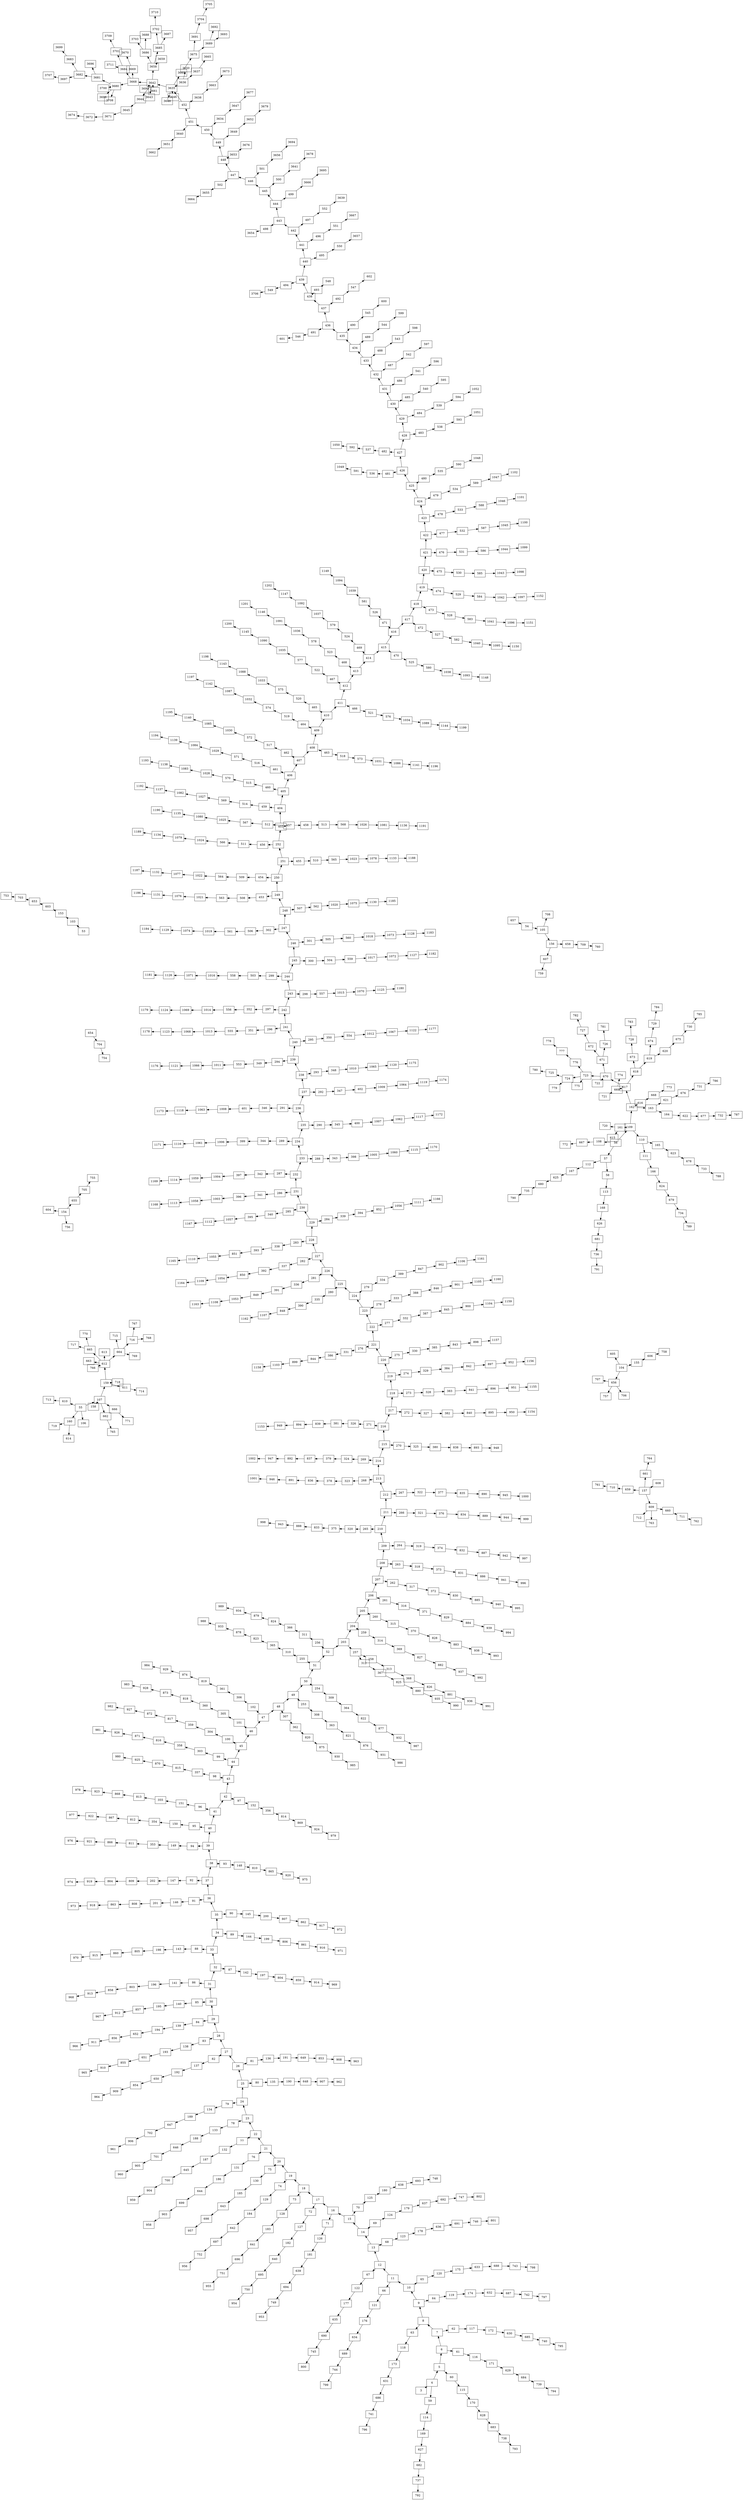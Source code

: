 digraph G {
    node [shape=box];
    graph [layout=neato];
"3" "56" "55" "157" "54" "104" "154" "654" "53""4""3" -> {"4"}
"57" "109" "108""56" -> {"57" "109" "108"}
"160" "107" "610" "106""55" -> { "160" "107" "610" "106"}
"661" "609" "659" "608""157" -> { "661" "609" "659" "608"}
"105" "657""54" -> { "105" "657"}
"155" "656" "605""104" -> { "155" "656" "605"}
"756" "655" "604""154" -> { "756" "655" "604"}
"704""654" -> { "704"}
"103""53" -> { "103"}
"5" "59""4" -> {"5" "59"}
"58" "112""57" -> {"58" "112"}
"110" "162" "161""109" -> {"110" "162" "161"}
"667""108" -> { "667"}
"719" "614""160" -> { "719" "614"}
"666" "159" "662" "158""107" -> { "666" "159" "662" "158"}
"713""610" -> { "713"}
"764""661" -> { "764"}
"712" "763" "660""609" -> { "712" "763" "660"}
"710""659" -> { "710"}
"156" "708""105" -> { "156" "708"}
"606""155" -> { "606"}
"707" "757" "706""656" -> { "707" "757" "706"}
"705""655" -> { "705"}
"754""704" -> { "754"}
"153""103" -> { "153"}
"6" "60""5" -> {"6" "60"}
"114""59" -> { "114"}
"113""58" -> { "113"}
"167""112" -> { "167"}
"111" "165""110" -> {"111" "165"}
"163" "617" "616""162" -> {"163" "617" "616"}
"720" "615""161" -> { "720" "615"}
"772""667" -> { "772"}
"771""666" -> { "771"}
"718" "612" "611""159" -> { "718" "612" "611"}
"765""662" -> { "765"}
"711""660" -> { "711"}
"761""710" -> { "761"}
"658" "607""156" -> { "658" "607"}
"758""606" -> { "758"}
"755""705" -> { "755"}
"603""153" -> { "603"}
"7" "61""6" -> {"7" "61"}
"115""60" -> { "115"}
"169""114" -> { "169"}
"168""113" -> { "168"}
"625""167" -> { "625"}
"166""111" -> { "166"}
"623""165" -> { "623"}
"164" "621""163" -> {"164" "621"}
"618" "670" "669""617" -> {"618" "670" "669"}
"668""616" -> { "668"}
"613" "665" "664" "766" "663""612" -> {"613" "665" "664" "766" "663"}
"714""611" -> { "714"}
"762""711" -> { "762"}
"709""658" -> { "709"}
"759""607" -> { "759"}
"653""603" -> { "653"}
"8" "62""7" -> {"8" "62"}
"116""61" -> { "116"}
"170""115" -> { "170"}
"627""169" -> { "627"}
"626""168" -> { "626"}
"680""625" -> { "680"}
"624""166" -> { "624"}
"678""623" -> { "678"}
"622""164" -> { "622"}
"676""621" -> { "676"}
"619" "673""618" -> {"619" "673"}
"671" "723" "722""670" -> {"671" "723" "722"}
"774" "721""669" -> { "774" "721"}
"773""668" -> { "773"}
"770" "717""665" -> { "770" "717"}
"769" "716" "715""664" -> { "769" "716" "715"}
"760""709" -> { "760"}
"703""653" -> { "703"}
"9" "63""8" -> {"9" "63"}
"117""62" -> { "117"}
"171""116" -> { "171"}
"628""170" -> { "628"}
"682""627" -> { "682"}
"681""626" -> { "681"}
"735""680" -> { "735"}
"679""624" -> { "679"}
"733""678" -> { "733"}
"677""622" -> { "677"}
"731""676" -> { "731"}
"620" "674""619" -> {"620" "674"}
"728""673" -> { "728"}
"672" "726""671" -> {"672" "726"}
"724" "776" "775""723" -> {"724" "776" "775"}
"768" "767""716" -> { "768" "767"}
"753""703" -> { "753"}
"10" "64""9" -> {"10" "64"}
"118""63" -> { "118"}
"172""117" -> { "172"}
"629""171" -> { "629"}
"683""628" -> { "683"}
"737""682" -> { "737"}
"736""681" -> { "736"}
"790""735" -> { "790"}
"734""679" -> { "734"}
"788""733" -> { "788"}
"732""677" -> { "732"}
"786""731" -> { "786"}
"675""620" -> { "675"}
"729""674" -> { "729"}
"783""728" -> { "783"}
"727""672" -> { "727"}
"781""726" -> { "781"}
"725" "779""724" -> {"725" "779"}
"777""776" -> {"777"}
"11" "65""10" -> {"11" "65"}
"119""64" -> { "119"}
"173""118" -> { "173"}
"630""172" -> { "630"}
"684""629" -> { "684"}
"738""683" -> { "738"}
"792""737" -> { "792"}
"791""736" -> { "791"}
"789""734" -> { "789"}
"787""732" -> { "787"}
"730""675" -> { "730"}
"784""729" -> { "784"}
"782""727" -> { "782"}
"780""725" -> { "780"}
"778""777" -> {"778"}
"12" "66""11" -> {"12" "66"}
"120""65" -> { "120"}
"174""119" -> { "174"}
"631""173" -> { "631"}
"685""630" -> { "685"}
"739""684" -> { "739"}
"793""738" -> { "793"}
"785""730" -> { "785"}
"13" "67""12" -> {"13" "67"}
"121""66" -> { "121"}
"175""120" -> { "175"}
"632""174" -> { "632"}
"686""631" -> { "686"}
"740""685" -> { "740"}
"794""739" -> { "794"}
"14" "68""13" -> {"14" "68"}
"122""67" -> { "122"}
"176""121" -> { "176"}
"633""175" -> { "633"}
"687""632" -> { "687"}
"741""686" -> { "741"}
"795""740" -> { "795"}
"15" "69""14" -> {"15" "69"}
"123""68" -> { "123"}
"177""122" -> { "177"}
"634""176" -> { "634"}
"688""633" -> { "688"}
"742""687" -> { "742"}
"796""741" -> { "796"}
"16" "70""15" -> {"16" "70"}
"124""69" -> { "124"}
"178""123" -> { "178"}
"635""177" -> { "635"}
"689""634" -> { "689"}
"743""688" -> { "743"}
"797""742" -> { "797"}
"17" "71""16" -> {"17" "71"}
"125""70" -> { "125"}
"179""124" -> { "179"}
"636""178" -> { "636"}
"690""635" -> { "690"}
"744""689" -> { "744"}
"798""743" -> { "798"}
"18" "72""17" -> {"18" "72"}
"126""71" -> { "126"}
"180""125" -> { "180"}
"637""179" -> { "637"}
"691""636" -> { "691"}
"745""690" -> { "745"}
"799""744" -> { "799"}
"19" "73""18" -> {"19" "73"}
"127""72" -> { "127"}
"181""126" -> { "181"}
"638""180" -> { "638"}
"692""637" -> { "692"}
"746""691" -> { "746"}
"800""745" -> { "800"}
"20" "74""19" -> {"20" "74"}
"128""73" -> { "128"}
"182""127" -> { "182"}
"639""181" -> { "639"}
"693""638" -> { "693"}
"747""692" -> { "747"}
"801""746" -> { "801"}
"21" "75""20" -> {"21" "75"}
"129""74" -> { "129"}
"183""128" -> { "183"}
"640""182" -> { "640"}
"694""639" -> { "694"}
"748""693" -> { "748"}
"802""747" -> { "802"}
"22" "76""21" -> {"22" "76"}
"130""75" -> { "130"}
"184""129" -> { "184"}
"641""183" -> { "641"}
"695""640" -> { "695"}
"749""694" -> { "749"}
"23" "77""22" -> {"23" "77"}
"131""76" -> { "131"}
"185""130" -> { "185"}
"642""184" -> { "642"}
"696""641" -> { "696"}
"750""695" -> { "750"}
"953""749" -> { "953"}
"24" "78""23" -> {"24" "78"}
"132""77" -> { "132"}
"186""131" -> { "186"}
"643""185" -> { "643"}
"697""642" -> { "697"}
"751""696" -> { "751"}
"954""750" -> { "954"}
"25" "79""24" -> {"25" "79"}
"133""78" -> { "133"}
"187""132" -> { "187"}
"644""186" -> { "644"}
"698""643" -> { "698"}
"752""697" -> { "752"}
"955""751" -> { "955"}
"26" "80""25" -> {"26" "80"}
"134""79" -> { "134"}
"188""133" -> { "188"}
"645""187" -> { "645"}
"699""644" -> { "699"}
"957""698" -> { "957"}
"956""752" -> { "956"}
"27" "81""26" -> {"27" "81"}
"135""80" -> { "135"}
"189""134" -> { "189"}
"646""188" -> { "646"}
"700""645" -> { "700"}
"903""699" -> { "903"}
"28" "82""27" -> {"28" "82"}
"136""81" -> { "136"}
"190""135" -> { "190"}
"647""189" -> { "647"}
"701""646" -> { "701"}
"904""700" -> { "904"}
"958""903" -> { "958"}
"29" "83""28" -> {"29" "83"}
"137""82" -> { "137"}
"191""136" -> { "191"}
"648""190" -> { "648"}
"702""647" -> { "702"}
"905""701" -> { "905"}
"959""904" -> { "959"}
"30" "84""29" -> {"30" "84"}
"138""83" -> { "138"}
"192""137" -> { "192"}
"649""191" -> { "649"}
"907""648" -> { "907"}
"906""702" -> { "906"}
"960""905" -> { "960"}
"31" "85""30" -> {"31" "85"}
"139""84" -> { "139"}
"193""138" -> { "193"}
"650""192" -> { "650"}
"853""649" -> { "853"}
"962""907" -> { "962"}
"961""906" -> { "961"}
"32" "86""31" -> {"32" "86"}
"140""85" -> { "140"}
"194""139" -> { "194"}
"651""193" -> { "651"}
"854""650" -> { "854"}
"908""853" -> { "908"}
"33" "87""32" -> {"33" "87"}
"141""86" -> { "141"}
"195""140" -> { "195"}
"652""194" -> { "652"}
"855""651" -> { "855"}
"909""854" -> { "909"}
"963""908" -> { "963"}
"34" "88""33" -> {"34" "88"}
"142""87" -> { "142"}
"196""141" -> { "196"}
"857""195" -> { "857"}
"856""652" -> { "856"}
"910""855" -> { "910"}
"964""909" -> { "964"}
"35" "89""34" -> {"35" "89"}
"143""88" -> { "143"}
"197""142" -> { "197"}
"803""196" -> { "803"}
"912""857" -> { "912"}
"911""856" -> { "911"}
"965""910" -> { "965"}
"36" "90""35" -> {"36" "90"}
"144""89" -> { "144"}
"198""143" -> { "198"}
"804""197" -> { "804"}
"858""803" -> { "858"}
"967""912" -> { "967"}
"966""911" -> { "966"}
"37" "91""36" -> {"37" "91"}
"145""90" -> { "145"}
"199""144" -> { "199"}
"805""198" -> { "805"}
"859""804" -> { "859"}
"913""858" -> { "913"}
"38" "92""37" -> {"38" "92"}
"146""91" -> { "146"}
"200""145" -> { "200"}
"806""199" -> { "806"}
"860""805" -> { "860"}
"914""859" -> { "914"}
"968""913" -> { "968"}
"39" "93""38" -> {"39" "93"}
"147""92" -> { "147"}
"201""146" -> { "201"}
"807""200" -> { "807"}
"861""806" -> { "861"}
"915""860" -> { "915"}
"969""914" -> { "969"}
"40" "94""39" -> {"40" "94"}
"148""93" -> { "148"}
"202""147" -> { "202"}
"808""201" -> { "808"}
"862""807" -> { "862"}
"916""861" -> { "916"}
"970""915" -> { "970"}
"41" "95""40" -> {"41" "95"}
"149""94" -> { "149"}
"810""148" -> { "810"}
"809""202" -> { "809"}
"863""808" -> { "863"}
"917""862" -> { "917"}
"971""916" -> { "971"}
"42" "96""41" -> {"42" "96"}
"150""95" -> { "150"}
"353""149" -> { "353"}
"865""810" -> { "865"}
"864""809" -> { "864"}
"918""863" -> { "918"}
"972""917" -> { "972"}
"43" "97""42" -> {"43" "97"}
"151""96" -> { "151"}
"354""150" -> { "354"}
"811""353" -> { "811"}
"920""865" -> { "920"}
"919""864" -> { "919"}
"973""918" -> { "973"}
"44" "98""43" -> {"44" "98"}
"152""97" -> { "152"}
"355""151" -> { "355"}
"812""354" -> { "812"}
"866""811" -> { "866"}
"975""920" -> { "975"}
"974""919" -> { "974"}
"45" "99""44" -> {"45" "99"}
"357""98" -> { "357"}
"356""152" -> { "356"}
"813""355" -> { "813"}
"867""812" -> { "867"}
"921""866" -> { "921"}
"46" "100""45" -> {"46" "100"}
"303""99" -> { "303"}
"815""357" -> { "815"}
"814""356" -> { "814"}
"868""813" -> { "868"}
"922""867" -> { "922"}
"976""921" -> { "976"}
"47" "101""46" -> {"47" "101"}
"304""100" -> { "304"}
"358""303" -> { "358"}
"870""815" -> { "870"}
"869""814" -> { "869"}
"923""868" -> { "923"}
"977""922" -> { "977"}
"48" "102""47" -> {"48" "102"}
"305""101" -> { "305"}
"359""304" -> { "359"}
"816""358" -> { "816"}
"925""870" -> { "925"}
"924""869" -> { "924"}
"978""923" -> { "978"}
"49" "307""48" -> {"49" "307"}
"306""102" -> { "306"}
"360""305" -> { "360"}
"817""359" -> { "817"}
"871""816" -> { "871"}
"980""925" -> { "980"}
"979""924" -> { "979"}
"50" "253""49" -> {"50" "253"}
"362""307" -> { "362"}
"361""306" -> { "361"}
"818""360" -> { "818"}
"872""817" -> { "872"}
"926""871" -> { "926"}
"51" "254""50" -> {"51" "254"}
"308""253" -> { "308"}
"820""362" -> { "820"}
"819""361" -> { "819"}
"873""818" -> { "873"}
"927""872" -> { "927"}
"981""926" -> { "981"}
"52" "255""51" -> {"52" "255"}
"309""254" -> { "309"}
"363""308" -> { "363"}
"875""820" -> { "875"}
"874""819" -> { "874"}
"928""873" -> { "928"}
"982""927" -> { "982"}
"203" "256""52" -> {"203" "256"}
"310""255" -> { "310"}
"364""309" -> { "364"}
"821""363" -> { "821"}
"930""875" -> { "930"}
"929""874" -> { "929"}
"983""928" -> { "983"}
"204" "257""203" -> {"204" "257"}
"311""256" -> { "311"}
"365""310" -> { "365"}
"822""364" -> { "822"}
"876""821" -> { "876"}
"985""930" -> { "985"}
"984""929" -> { "984"}
"205" "259""204" -> {"205" "259"}
"258" "312""257" -> {"258" "312"}
"366""311" -> { "366"}
"823""365" -> { "823"}
"877""822" -> { "877"}
"931""876" -> { "931"}
"206" "260""205" -> {"206" "260"}
"314""259" -> { "314"}
"313""258" -> { "313"}
"367""312" -> { "367"}
"824""366" -> { "824"}
"878""823" -> { "878"}
"932""877" -> { "932"}
"986""931" -> { "986"}
"207" "261""206" -> {"207" "261"}
"315""260" -> { "315"}
"369""314" -> { "369"}
"368""313" -> { "368"}
"825""367" -> { "825"}
"879""824" -> { "879"}
"933""878" -> { "933"}
"987""932" -> { "987"}
"208" "262""207" -> {"208" "262"}
"316""261" -> { "316"}
"370""315" -> { "370"}
"827""369" -> { "827"}
"826""368" -> { "826"}
"880""825" -> { "880"}
"934""879" -> { "934"}
"988""933" -> { "988"}
"209" "263""208" -> {"209" "263"}
"317""262" -> { "317"}
"371""316" -> { "371"}
"828""370" -> { "828"}
"882""827" -> { "882"}
"881""826" -> { "881"}
"935""880" -> { "935"}
"989""934" -> { "989"}
"210" "264""209" -> {"210" "264"}
"318""263" -> { "318"}
"372""317" -> { "372"}
"829""371" -> { "829"}
"883""828" -> { "883"}
"937""882" -> { "937"}
"936""881" -> { "936"}
"990""935" -> { "990"}
"211" "265""210" -> {"211" "265"}
"319""264" -> { "319"}
"373""318" -> { "373"}
"830""372" -> { "830"}
"884""829" -> { "884"}
"938""883" -> { "938"}
"992""937" -> { "992"}
"991""936" -> { "991"}
"212" "266""211" -> {"212" "266"}
"320""265" -> { "320"}
"374""319" -> { "374"}
"831""373" -> { "831"}
"885""830" -> { "885"}
"939""884" -> { "939"}
"993""938" -> { "993"}
"213" "267""212" -> {"213" "267"}
"321""266" -> { "321"}
"375""320" -> { "375"}
"832""374" -> { "832"}
"886""831" -> { "886"}
"940""885" -> { "940"}
"994""939" -> { "994"}
"214" "268""213" -> {"214" "268"}
"322""267" -> { "322"}
"376""321" -> { "376"}
"833""375" -> { "833"}
"887""832" -> { "887"}
"941""886" -> { "941"}
"995""940" -> { "995"}
"215" "269""214" -> {"215" "269"}
"323""268" -> { "323"}
"377""322" -> { "377"}
"834""376" -> { "834"}
"888""833" -> { "888"}
"942""887" -> { "942"}
"996""941" -> { "996"}
"216" "270""215" -> {"216" "270"}
"324""269" -> { "324"}
"378""323" -> { "378"}
"835""377" -> { "835"}
"889""834" -> { "889"}
"943""888" -> { "943"}
"997""942" -> { "997"}
"217" "271""216" -> {"217" "271"}
"325""270" -> { "325"}
"379""324" -> { "379"}
"836""378" -> { "836"}
"890""835" -> { "890"}
"944""889" -> { "944"}
"998""943" -> { "998"}
"218" "272""217" -> {"218" "272"}
"326""271" -> { "326"}
"380""325" -> { "380"}
"837""379" -> { "837"}
"891""836" -> { "891"}
"945""890" -> { "945"}
"999""944" -> { "999"}
"219" "273""218" -> {"219" "273"}
"327""272" -> { "327"}
"381""326" -> { "381"}
"838""380" -> { "838"}
"892""837" -> { "892"}
"946""891" -> { "946"}
"1000""945" -> { "1000"}
"220" "274""219" -> {"220" "274"}
"328""273" -> { "328"}
"382""327" -> { "382"}
"839""381" -> { "839"}
"893""838" -> { "893"}
"947""892" -> { "947"}
"1001""946" -> { "1001"}
"221" "275""220" -> {"221" "275"}
"329""274" -> { "329"}
"383""328" -> { "383"}
"840""382" -> { "840"}
"894""839" -> { "894"}
"948""893" -> { "948"}
"1002""947" -> { "1002"}
"222" "276""221" -> {"222" "276"}
"330""275" -> { "330"}
"384""329" -> { "384"}
"841""383" -> { "841"}
"895""840" -> { "895"}
"949""894" -> { "949"}
"223" "277""222" -> {"223" "277"}
"331""276" -> { "331"}
"385""330" -> { "385"}
"842""384" -> { "842"}
"896""841" -> { "896"}
"950""895" -> { "950"}
"1153""949" -> { "1153"}
"224" "278""223" -> {"224" "278"}
"332""277" -> { "332"}
"386""331" -> { "386"}
"843""385" -> { "843"}
"897""842" -> { "897"}
"951""896" -> { "951"}
"1154""950" -> { "1154"}
"225" "279""224" -> {"225" "279"}
"333""278" -> { "333"}
"387""332" -> { "387"}
"844""386" -> { "844"}
"898""843" -> { "898"}
"952""897" -> { "952"}
"1155""951" -> { "1155"}
"226" "280""225" -> {"226" "280"}
"334""279" -> { "334"}
"388""333" -> { "388"}
"845""387" -> { "845"}
"899""844" -> { "899"}
"1157""898" -> { "1157"}
"1156""952" -> { "1156"}
"227" "281""226" -> {"227" "281"}
"335""280" -> { "335"}
"389""334" -> { "389"}
"846""388" -> { "846"}
"900""845" -> { "900"}
"1103""899" -> { "1103"}
"228" "282""227" -> {"228" "282"}
"336""281" -> { "336"}
"390""335" -> { "390"}
"847""389" -> { "847"}
"901""846" -> { "901"}
"1104""900" -> { "1104"}
"1158""1103" -> { "1158"}
"229" "283""228" -> {"229" "283"}
"337""282" -> { "337"}
"391""336" -> { "391"}
"848""390" -> { "848"}
"902""847" -> { "902"}
"1105""901" -> { "1105"}
"1159""1104" -> { "1159"}
"230" "284""229" -> {"230" "284"}
"338""283" -> { "338"}
"392""337" -> { "392"}
"849""391" -> { "849"}
"1107""848" -> { "1107"}
"1106""902" -> { "1106"}
"1160""1105" -> { "1160"}
"231" "285""230" -> {"231" "285"}
"339""284" -> { "339"}
"393""338" -> { "393"}
"850""392" -> { "850"}
"1053""849" -> { "1053"}
"1162""1107" -> { "1162"}
"1161""1106" -> { "1161"}
"232" "286""231" -> {"232" "286"}
"340""285" -> { "340"}
"394""339" -> { "394"}
"851""393" -> { "851"}
"1054""850" -> { "1054"}
"1108""1053" -> { "1108"}
"233" "287""232" -> {"233" "287"}
"341""286" -> { "341"}
"395""340" -> { "395"}
"852""394" -> { "852"}
"1055""851" -> { "1055"}
"1109""1054" -> { "1109"}
"1163""1108" -> { "1163"}
"234" "288""233" -> {"234" "288"}
"342""287" -> { "342"}
"396""341" -> { "396"}
"1057""395" -> { "1057"}
"1056""852" -> { "1056"}
"1110""1055" -> { "1110"}
"1164""1109" -> { "1164"}
"235" "289""234" -> {"235" "289"}
"343""288" -> { "343"}
"397""342" -> { "397"}
"1003""396" -> { "1003"}
"1112""1057" -> { "1112"}
"1111""1056" -> { "1111"}
"1165""1110" -> { "1165"}
"236" "290""235" -> {"236" "290"}
"344""289" -> { "344"}
"398""343" -> { "398"}
"1004""397" -> { "1004"}
"1058""1003" -> { "1058"}
"1167""1112" -> { "1167"}
"1166""1111" -> { "1166"}
"237" "291""236" -> {"237" "291"}
"345""290" -> { "345"}
"399""344" -> { "399"}
"1005""398" -> { "1005"}
"1059""1004" -> { "1059"}
"1113""1058" -> { "1113"}
"238" "292""237" -> {"238" "292"}
"346""291" -> { "346"}
"400""345" -> { "400"}
"1006""399" -> { "1006"}
"1060""1005" -> { "1060"}
"1114""1059" -> { "1114"}
"1168""1113" -> { "1168"}
"239" "293""238" -> {"239" "293"}
"347""292" -> { "347"}
"401""346" -> { "401"}
"1007""400" -> { "1007"}
"1061""1006" -> { "1061"}
"1115""1060" -> { "1115"}
"1169""1114" -> { "1169"}
"240" "294""239" -> {"240" "294"}
"348""293" -> { "348"}
"402""347" -> { "402"}
"1008""401" -> { "1008"}
"1062""1007" -> { "1062"}
"1116""1061" -> { "1116"}
"1170""1115" -> { "1170"}
"241" "295""240" -> {"241" "295"}
"349""294" -> { "349"}
"1010""348" -> { "1010"}
"1009""402" -> { "1009"}
"1063""1008" -> { "1063"}
"1117""1062" -> { "1117"}
"1171""1116" -> { "1171"}
"242" "296""241" -> {"242" "296"}
"350""295" -> { "350"}
"553""349" -> { "553"}
"1065""1010" -> { "1065"}
"1064""1009" -> { "1064"}
"1118""1063" -> { "1118"}
"1172""1117" -> { "1172"}
"243" "297""242" -> {"243" "297"}
"351""296" -> { "351"}
"554""350" -> { "554"}
"1011""553" -> { "1011"}
"1120""1065" -> { "1120"}
"1119""1064" -> { "1119"}
"1173""1118" -> { "1173"}
"244" "298""243" -> {"244" "298"}
"352""297" -> { "352"}
"555""351" -> { "555"}
"1012""554" -> { "1012"}
"1066""1011" -> { "1066"}
"1175""1120" -> { "1175"}
"1174""1119" -> { "1174"}
"245" "299""244" -> {"245" "299"}
"557""298" -> { "557"}
"556""352" -> { "556"}
"1013""555" -> { "1013"}
"1067""1012" -> { "1067"}
"1121""1066" -> { "1121"}
"246" "300""245" -> {"246" "300"}
"503""299" -> { "503"}
"1015""557" -> { "1015"}
"1014""556" -> { "1014"}
"1068""1013" -> { "1068"}
"1122""1067" -> { "1122"}
"1176""1121" -> { "1176"}
"247" "301""246" -> {"247" "301"}
"504""300" -> { "504"}
"558""503" -> { "558"}
"1070""1015" -> { "1070"}
"1069""1014" -> { "1069"}
"1123""1068" -> { "1123"}
"1177""1122" -> { "1177"}
"248" "302""247" -> {"248" "302"}
"505""301" -> { "505"}
"559""504" -> { "559"}
"1016""558" -> { "1016"}
"1125""1070" -> { "1125"}
"1124""1069" -> { "1124"}
"1178""1123" -> { "1178"}
"249" "507""248" -> {"249" "507"}
"506""302" -> { "506"}
"560""505" -> { "560"}
"1017""559" -> { "1017"}
"1071""1016" -> { "1071"}
"1180""1125" -> { "1180"}
"1179""1124" -> { "1179"}
"250" "453""249" -> {"250" "453"}
"562""507" -> { "562"}
"561""506" -> { "561"}
"1018""560" -> { "1018"}
"1072""1017" -> { "1072"}
"1126""1071" -> { "1126"}
"251" "454""250" -> {"251" "454"}
"508""453" -> { "508"}
"1020""562" -> { "1020"}
"1019""561" -> { "1019"}
"1073""1018" -> { "1073"}
"1127""1072" -> { "1127"}
"1181""1126" -> { "1181"}
"252" "455""251" -> {"252" "455"}
"509""454" -> { "509"}
"563""508" -> { "563"}
"1075""1020" -> { "1075"}
"1074""1019" -> { "1074"}
"1128""1073" -> { "1128"}
"1182""1127" -> { "1182"}
"403" "456""252" -> {"403" "456"}
"510""455" -> { "510"}
"564""509" -> { "564"}
"1021""563" -> { "1021"}
"1130""1075" -> { "1130"}
"1129""1074" -> { "1129"}
"1183""1128" -> { "1183"}
"404" "457""403" -> {"404" "457"}
"511""456" -> { "511"}
"565""510" -> { "565"}
"1022""564" -> { "1022"}
"1076""1021" -> { "1076"}
"1185""1130" -> { "1185"}
"1184""1129" -> { "1184"}
"405" "459""404" -> {"405" "459"}
"458" "512""457" -> {"458" "512"}
"566""511" -> { "566"}
"1023""565" -> { "1023"}
"1077""1022" -> { "1077"}
"1131""1076" -> { "1131"}
"406" "460""405" -> {"406" "460"}
"514""459" -> { "514"}
"513""458" -> { "513"}
"567""512" -> { "567"}
"1024""566" -> { "1024"}
"1078""1023" -> { "1078"}
"1132""1077" -> { "1132"}
"1186""1131" -> { "1186"}
"407" "461""406" -> {"407" "461"}
"515""460" -> { "515"}
"569""514" -> { "569"}
"568""513" -> { "568"}
"1025""567" -> { "1025"}
"1079""1024" -> { "1079"}
"1133""1078" -> { "1133"}
"1187""1132" -> { "1187"}
"408" "462""407" -> {"408" "462"}
"516""461" -> { "516"}
"570""515" -> { "570"}
"1027""569" -> { "1027"}
"1026""568" -> { "1026"}
"1080""1025" -> { "1080"}
"1134""1079" -> { "1134"}
"1188""1133" -> { "1188"}
"409" "463""408" -> {"409" "463"}
"517""462" -> { "517"}
"571""516" -> { "571"}
"1028""570" -> { "1028"}
"1082""1027" -> { "1082"}
"1081""1026" -> { "1081"}
"1135""1080" -> { "1135"}
"1189""1134" -> { "1189"}
"410" "464""409" -> {"410" "464"}
"518""463" -> { "518"}
"572""517" -> { "572"}
"1029""571" -> { "1029"}
"1083""1028" -> { "1083"}
"1137""1082" -> { "1137"}
"1136""1081" -> { "1136"}
"1190""1135" -> { "1190"}
"411" "465""410" -> {"411" "465"}
"519""464" -> { "519"}
"573""518" -> { "573"}
"1030""572" -> { "1030"}
"1084""1029" -> { "1084"}
"1138""1083" -> { "1138"}
"1192""1137" -> { "1192"}
"1191""1136" -> { "1191"}
"412" "466""411" -> {"412" "466"}
"520""465" -> { "520"}
"574""519" -> { "574"}
"1031""573" -> { "1031"}
"1085""1030" -> { "1085"}
"1139""1084" -> { "1139"}
"1193""1138" -> { "1193"}
"413" "467""412" -> {"413" "467"}
"521""466" -> { "521"}
"575""520" -> { "575"}
"1032""574" -> { "1032"}
"1086""1031" -> { "1086"}
"1140""1085" -> { "1140"}
"1194""1139" -> { "1194"}
"414" "468""413" -> {"414" "468"}
"522""467" -> { "522"}
"576""521" -> { "576"}
"1033""575" -> { "1033"}
"1087""1032" -> { "1087"}
"1141""1086" -> { "1141"}
"1195""1140" -> { "1195"}
"415" "469""414" -> {"415" "469"}
"523""468" -> { "523"}
"577""522" -> { "577"}
"1034""576" -> { "1034"}
"1088""1033" -> { "1088"}
"1142""1087" -> { "1142"}
"1196""1141" -> { "1196"}
"416" "470""415" -> {"416" "470"}
"524""469" -> { "524"}
"578""523" -> { "578"}
"1035""577" -> { "1035"}
"1089""1034" -> { "1089"}
"1143""1088" -> { "1143"}
"1197""1142" -> { "1197"}
"417" "471""416" -> {"417" "471"}
"525""470" -> { "525"}
"579""524" -> { "579"}
"1036""578" -> { "1036"}
"1090""1035" -> { "1090"}
"1144""1089" -> { "1144"}
"1198""1143" -> { "1198"}
"418" "472""417" -> {"418" "472"}
"526""471" -> { "526"}
"580""525" -> { "580"}
"1037""579" -> { "1037"}
"1091""1036" -> { "1091"}
"1145""1090" -> { "1145"}
"1199""1144" -> { "1199"}
"419" "473""418" -> {"419" "473"}
"527""472" -> { "527"}
"581""526" -> { "581"}
"1038""580" -> { "1038"}
"1092""1037" -> { "1092"}
"1146""1091" -> { "1146"}
"1200""1145" -> { "1200"}
"420" "474""419" -> {"420" "474"}
"528""473" -> { "528"}
"582""527" -> { "582"}
"1039""581" -> { "1039"}
"1093""1038" -> { "1093"}
"1147""1092" -> { "1147"}
"1201""1146" -> { "1201"}
"421" "475""420" -> {"421" "475"}
"529""474" -> { "529"}
"583""528" -> { "583"}
"1040""582" -> { "1040"}
"1094""1039" -> { "1094"}
"1148""1093" -> { "1148"}
"1202""1147" -> { "1202"}
"422" "476""421" -> {"422" "476"}
"530""475" -> { "530"}
"584""529" -> { "584"}
"1041""583" -> { "1041"}
"1095""1040" -> { "1095"}
"1149""1094" -> { "1149"}
"423" "477""422" -> {"423" "477"}
"531""476" -> { "531"}
"585""530" -> { "585"}
"1042""584" -> { "1042"}
"1096""1041" -> { "1096"}
"1150""1095" -> { "1150"}
"424" "478""423" -> {"424" "478"}
"532""477" -> { "532"}
"586""531" -> { "586"}
"1043""585" -> { "1043"}
"1097""1042" -> { "1097"}
"1151""1096" -> { "1151"}
"425" "479""424" -> {"425" "479"}
"533""478" -> { "533"}
"587""532" -> { "587"}
"1044""586" -> { "1044"}
"1098""1043" -> { "1098"}
"1152""1097" -> { "1152"}
"426" "480""425" -> {"426" "480"}
"534""479" -> { "534"}
"588""533" -> { "588"}
"1045""587" -> { "1045"}
"1099""1044" -> { "1099"}
"427" "481""426" -> {"427" "481"}
"535""480" -> { "535"}
"589""534" -> { "589"}
"1046""588" -> { "1046"}
"1100""1045" -> { "1100"}
"428" "482""427" -> {"428" "482"}
"536""481" -> { "536"}
"590""535" -> { "590"}
"1047""589" -> { "1047"}
"1101""1046" -> { "1101"}
"429" "483""428" -> {"429" "483"}
"537""482" -> { "537"}
"591""536" -> { "591"}
"1048""590" -> { "1048"}
"1102""1047" -> { "1102"}
"430" "484""429" -> {"430" "484"}
"538""483" -> { "538"}
"592""537" -> { "592"}
"1049""591" -> { "1049"}
"431" "485""430" -> {"431" "485"}
"539""484" -> { "539"}
"593""538" -> { "593"}
"1050""592" -> { "1050"}
"432" "486""431" -> {"432" "486"}
"540""485" -> { "540"}
"594""539" -> { "594"}
"1051""593" -> { "1051"}
"433" "487""432" -> {"433" "487"}
"541""486" -> { "541"}
"595""540" -> { "595"}
"1052""594" -> { "1052"}
"434" "488""433" -> {"434" "488"}
"542""487" -> { "542"}
"596""541" -> { "596"}
"435" "489""434" -> {"435" "489"}
"543""488" -> { "543"}
"597""542" -> { "597"}
"436" "490""435" -> {"436" "490"}
"544""489" -> { "544"}
"598""543" -> { "598"}
"437" "491""436" -> {"437" "491"}
"545""490" -> { "545"}
"599""544" -> { "599"}
"438" "492""437" -> {"438" "492"}
"546""491" -> { "546"}
"600""545" -> { "600"}
"439" "493""438" -> {"439" "493"}
"547""492" -> { "547"}
"601""546" -> { "601"}
"440" "494""439" -> {"440" "494"}
"548""493" -> { "548"}
"602""547" -> { "602"}
"441" "495""440" -> {"441" "495"}
"549""494" -> { "549"}
"442" "496""441" -> {"442" "496"}
"550""495" -> { "550"}
"3706""549" -> { "3706"}
"443" "497""442" -> {"443" "497"}
"551""496" -> { "551"}
"3657""550" -> { "3657"}
"444" "498""443" -> {"444" "498"}
"552""497" -> { "552"}
"3667""551" -> { "3667"}
"445" "499""444" -> {"445" "499"}
"3654""498" -> { "3654"}
"3639""552" -> { "3639"}
"446" "500""445" -> {"446" "500"}
"3666""499" -> { "3666"}
"447" "501""446" -> {"447" "501"}
"3641""500" -> { "3641"}
"3695""3666" -> { "3695"}
"448" "502""447" -> {"448" "502"}
"3656""501" -> { "3656"}
"3678""3641" -> { "3678"}
"449" "3653""448" -> {"449" "3653"}
"3655""502" -> { "3655"}
"3694""3656" -> { "3694"}
"450" "3649""449" -> {"450" "3649"}
"3676""3653" -> { "3676"}
"3664""3655" -> { "3664"}
"451" "3634""450" -> {"451" "3634"}
"3652""3649" -> { "3652"}
"452" "3640""451" -> {"452" "3640"}
"3647""3634" -> { "3647"}
"3679""3652" -> { "3679"}
"3635" "3638""452" -> {"3635" "3638"}
"3651""3640" -> { "3651"}
"3677""3647" -> { "3677"}
"3642" "3660" "3646" "3648" "3636""3635" -> {"3642" "3660" "3646" "3648" "3636"}
"3663""3638" -> { "3663"}
"3662""3651" -> { "3662"}
"3668" "3658" "3643" "3661" "3690" "3644""3642" -> {"3668" "3658" "3643" "3661" "3690" "3644"}
"3675""3660" -> { "3675"}
"3650" "3637""3636" -> {"3650" "3637"}
"3673""3663" -> { "3673"}
"3680" "3684" "3669""3668" -> {"3680" "3684" "3669"}
"3685" "3686" "3659""3658" -> {"3685" "3686" "3659"}
"3645""3644" -> { "3645"}
"3689" "3691""3675" -> {"3689" "3691"}
"3665""3637" -> {"3665"}
"3698" "3708" "3700" "3681""3680" -> { "3698" "3708" "3700" "3681"}
"3701" "3711""3684" -> {"3701" "3711"}
"3670""3669" -> { "3670"}
"3702" "3687""3685" -> { "3702" "3687"}
"3703" "3688""3686" -> {"3703" "3688"}
"3671""3645" -> {"3671"}
"3693" "3692""3689" -> { "3693" "3692"}
"3704""3691" -> { "3704"}
"3696" "3682""3681" -> {"3696" "3682"}
"3709""3701" -> {"3709"}
"3710""3702" -> {"3710"}
"3672""3671" -> { "3672"}
"3705""3704" -> { "3705"}
"3697" "3683""3682" -> {"3697" "3683"}
"3674""3672" -> { "3674"}
"3707""3697" -> {"3707"}
"3699""3683" -> {"3699"}
}
